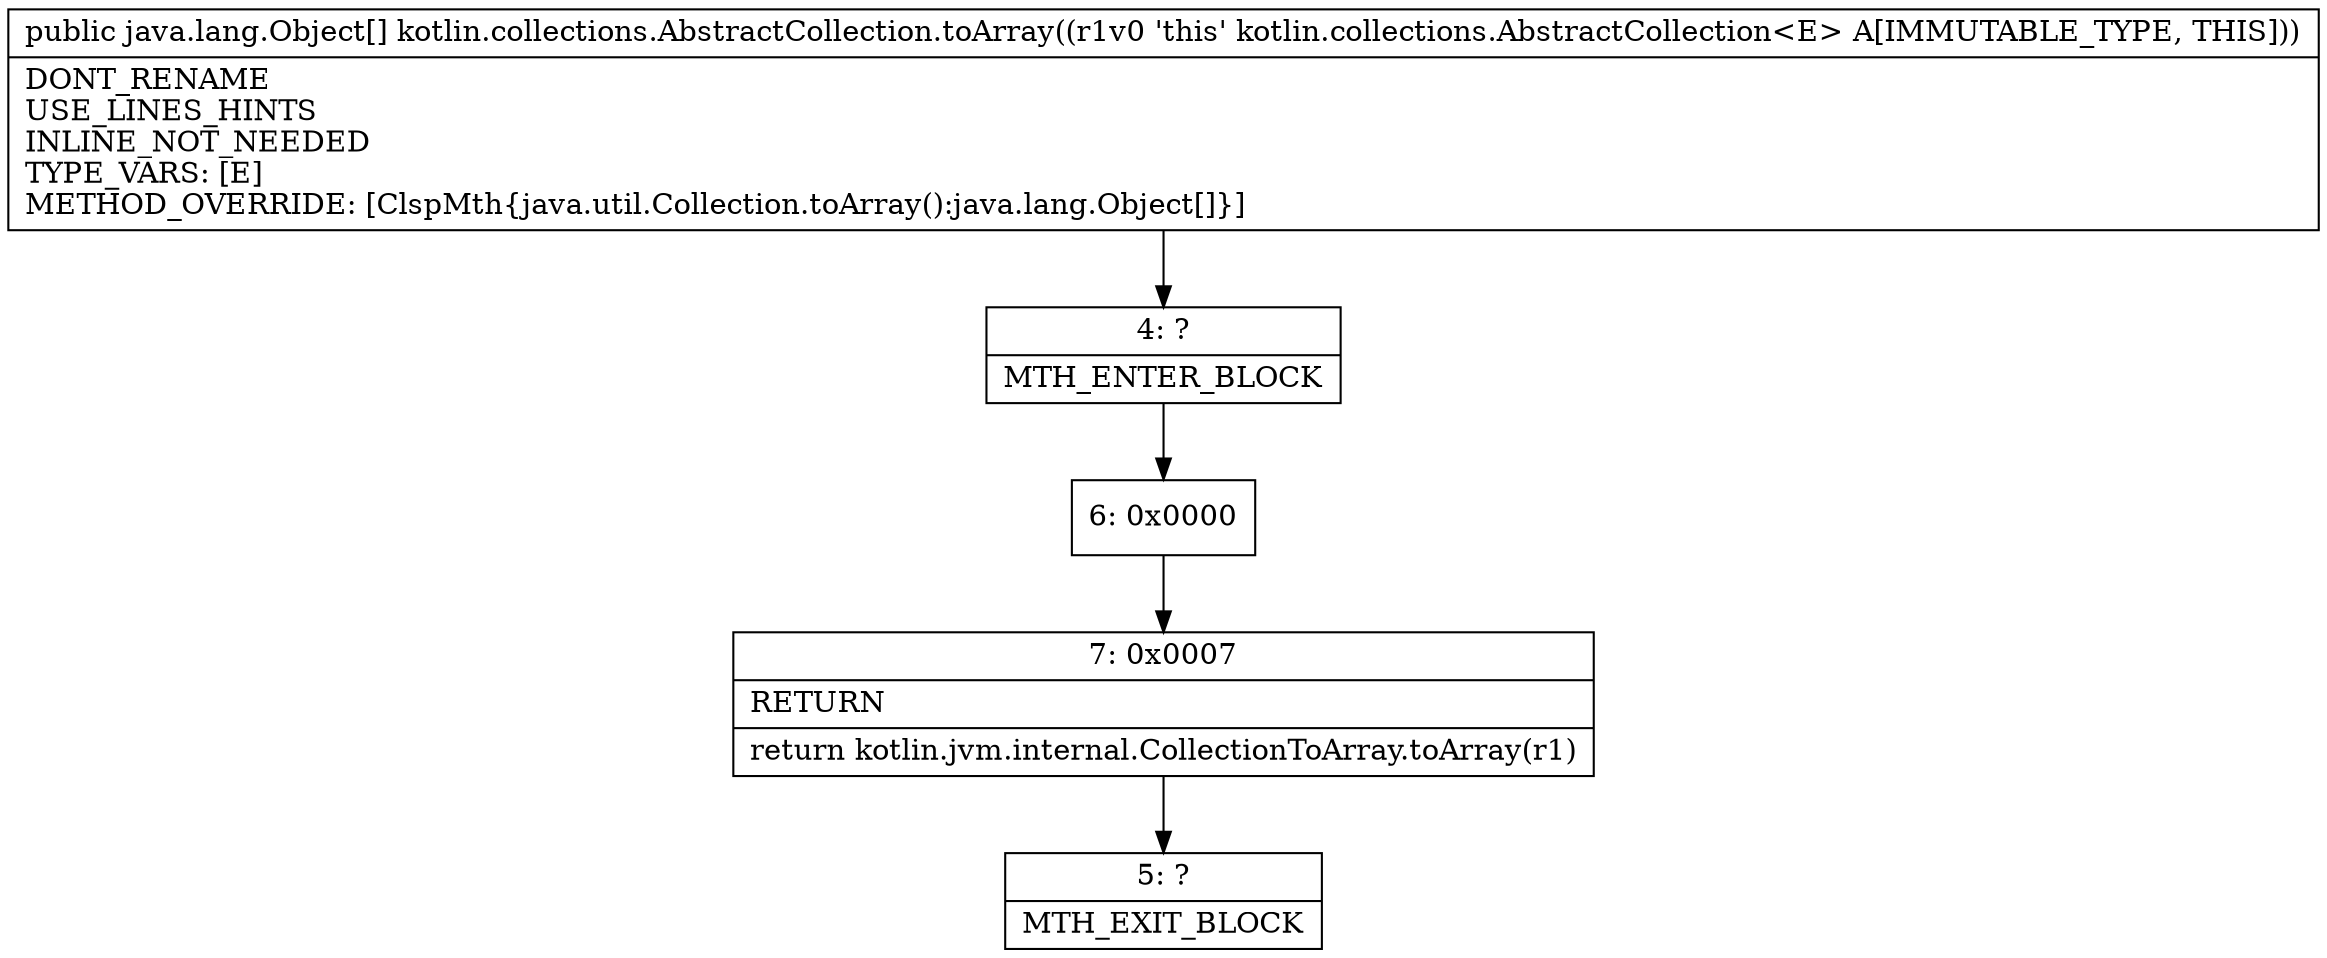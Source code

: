 digraph "CFG forkotlin.collections.AbstractCollection.toArray()[Ljava\/lang\/Object;" {
Node_4 [shape=record,label="{4\:\ ?|MTH_ENTER_BLOCK\l}"];
Node_6 [shape=record,label="{6\:\ 0x0000}"];
Node_7 [shape=record,label="{7\:\ 0x0007|RETURN\l|return kotlin.jvm.internal.CollectionToArray.toArray(r1)\l}"];
Node_5 [shape=record,label="{5\:\ ?|MTH_EXIT_BLOCK\l}"];
MethodNode[shape=record,label="{public java.lang.Object[] kotlin.collections.AbstractCollection.toArray((r1v0 'this' kotlin.collections.AbstractCollection\<E\> A[IMMUTABLE_TYPE, THIS]))  | DONT_RENAME\lUSE_LINES_HINTS\lINLINE_NOT_NEEDED\lTYPE_VARS: [E]\lMETHOD_OVERRIDE: [ClspMth\{java.util.Collection.toArray():java.lang.Object[]\}]\l}"];
MethodNode -> Node_4;Node_4 -> Node_6;
Node_6 -> Node_7;
Node_7 -> Node_5;
}

